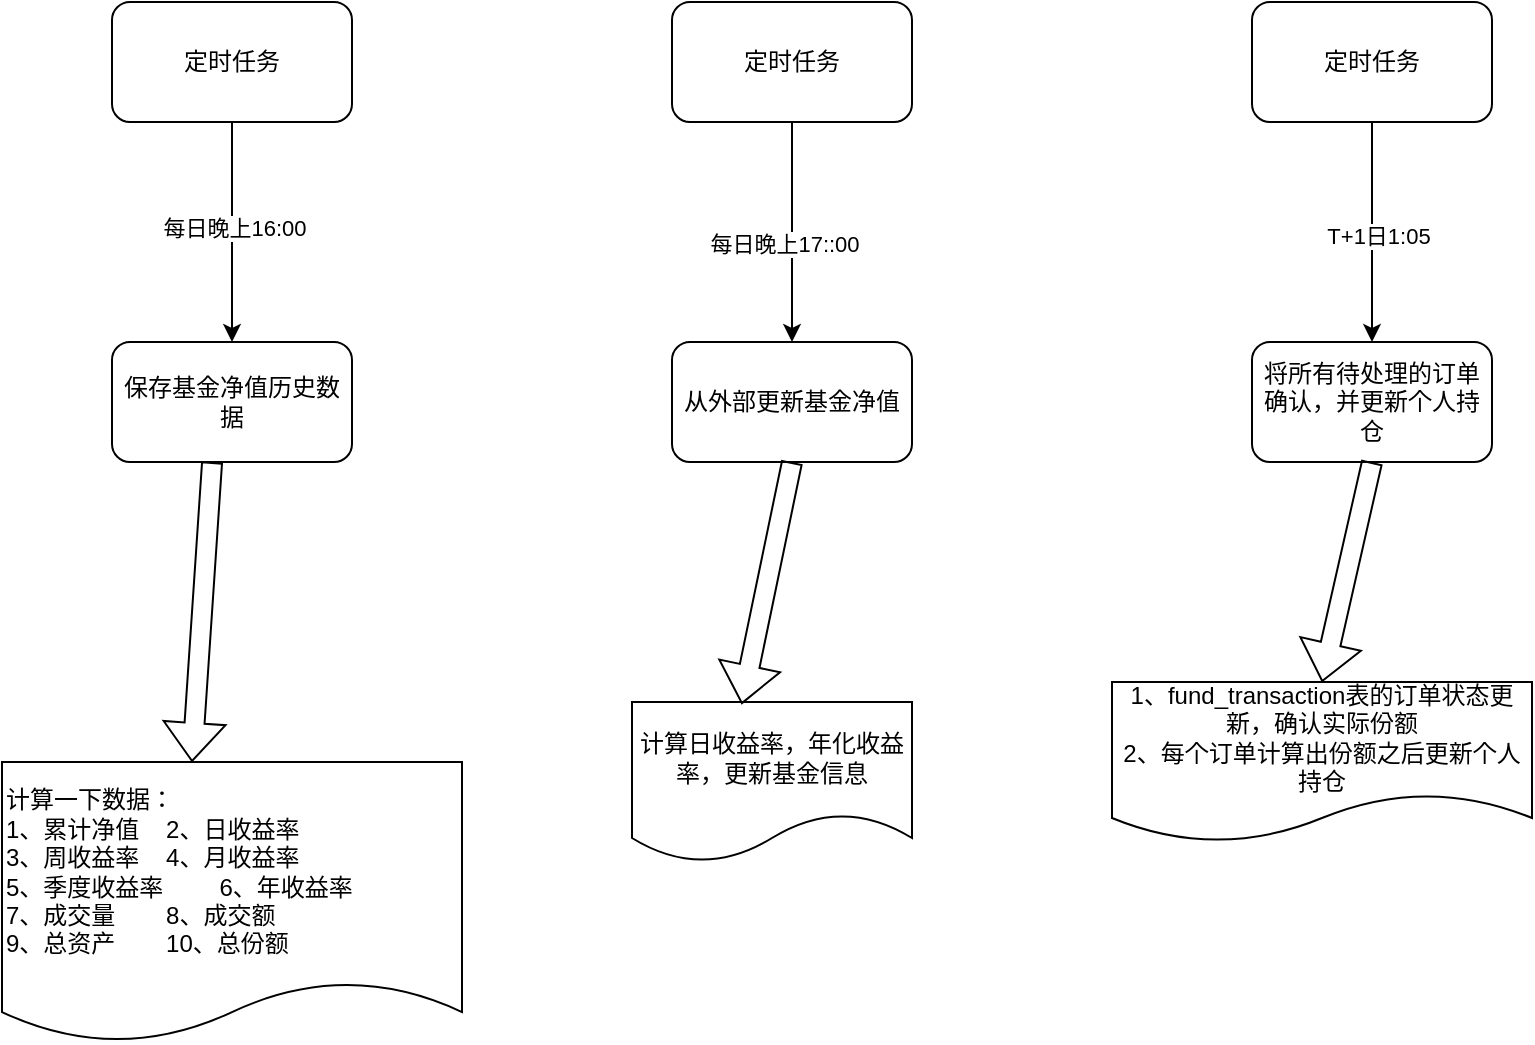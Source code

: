 <mxfile version="26.2.15" pages="2">
  <diagram name="基金每日更新流程" id="FoTLk0aqGKXJ9571WYP6">
    <mxGraphModel dx="2066" dy="1111" grid="1" gridSize="10" guides="1" tooltips="1" connect="1" arrows="1" fold="1" page="1" pageScale="1" pageWidth="827" pageHeight="1169" math="0" shadow="0">
      <root>
        <mxCell id="0" />
        <mxCell id="1" parent="0" />
        <mxCell id="6fnQukPDXf7rgxu9gMie-4" style="edgeStyle=orthogonalEdgeStyle;rounded=0;orthogonalLoop=1;jettySize=auto;html=1;entryX=0.5;entryY=0;entryDx=0;entryDy=0;" edge="1" parent="1" source="6fnQukPDXf7rgxu9gMie-1" target="6fnQukPDXf7rgxu9gMie-6">
          <mxGeometry relative="1" as="geometry">
            <mxPoint x="460" y="360" as="targetPoint" />
          </mxGeometry>
        </mxCell>
        <mxCell id="6fnQukPDXf7rgxu9gMie-5" value="每日晚上16:00" style="edgeLabel;html=1;align=center;verticalAlign=middle;resizable=0;points=[];" vertex="1" connectable="0" parent="6fnQukPDXf7rgxu9gMie-4">
          <mxGeometry x="-0.05" y="1" relative="1" as="geometry">
            <mxPoint as="offset" />
          </mxGeometry>
        </mxCell>
        <mxCell id="6fnQukPDXf7rgxu9gMie-1" value="定时任务" style="rounded=1;whiteSpace=wrap;html=1;" vertex="1" parent="1">
          <mxGeometry x="340" y="220" width="120" height="60" as="geometry" />
        </mxCell>
        <mxCell id="6fnQukPDXf7rgxu9gMie-3" value="从外部更新基金净值" style="rounded=1;whiteSpace=wrap;html=1;" vertex="1" parent="1">
          <mxGeometry x="620" y="390" width="120" height="60" as="geometry" />
        </mxCell>
        <mxCell id="6fnQukPDXf7rgxu9gMie-6" value="保存基金净值历史数据" style="rounded=1;whiteSpace=wrap;html=1;" vertex="1" parent="1">
          <mxGeometry x="340" y="390" width="120" height="60" as="geometry" />
        </mxCell>
        <mxCell id="6fnQukPDXf7rgxu9gMie-10" value="计算一下数据：&lt;div&gt;1、累计净值&amp;nbsp;&lt;span style=&quot;white-space: pre;&quot;&gt;&#x9;&lt;/span&gt;&lt;span style=&quot;background-color: transparent; color: light-dark(rgb(0, 0, 0), rgb(255, 255, 255));&quot;&gt;2、日收益率&lt;/span&gt;&lt;/div&gt;&lt;div&gt;3、周收益率&lt;span style=&quot;white-space: pre;&quot;&gt;&#x9;&lt;/span&gt;&lt;span style=&quot;background-color: transparent; color: light-dark(rgb(0, 0, 0), rgb(255, 255, 255));&quot;&gt;4、月收益率&lt;/span&gt;&lt;/div&gt;&lt;div&gt;5、季度收益率&lt;span style=&quot;white-space: pre;&quot;&gt;&#x9;&lt;/span&gt;&lt;span style=&quot;background-color: transparent; color: light-dark(rgb(0, 0, 0), rgb(255, 255, 255));&quot;&gt;6、年收益率&lt;/span&gt;&lt;/div&gt;&lt;div&gt;7、成交量&lt;span style=&quot;white-space: pre;&quot;&gt;&#x9;&lt;/span&gt;&lt;span style=&quot;background-color: transparent; color: light-dark(rgb(0, 0, 0), rgb(255, 255, 255));&quot;&gt;8、成交额&lt;/span&gt;&lt;/div&gt;&lt;div style=&quot;&quot;&gt;9、总资产&lt;span style=&quot;white-space: pre;&quot;&gt;&#x9;&lt;/span&gt;&lt;span style=&quot;background-color: transparent; color: light-dark(rgb(0, 0, 0), rgb(255, 255, 255));&quot;&gt;10、总份额&lt;/span&gt;&lt;/div&gt;" style="shape=document;whiteSpace=wrap;html=1;boundedLbl=1;align=left;size=0.214;" vertex="1" parent="1">
          <mxGeometry x="285" y="600" width="230" height="140" as="geometry" />
        </mxCell>
        <mxCell id="6fnQukPDXf7rgxu9gMie-11" value="计算日收益率，年化收益率，更新基金信息" style="shape=document;whiteSpace=wrap;html=1;boundedLbl=1;" vertex="1" parent="1">
          <mxGeometry x="600" y="570" width="140" height="80" as="geometry" />
        </mxCell>
        <mxCell id="6fnQukPDXf7rgxu9gMie-12" value="" style="shape=flexArrow;endArrow=classic;html=1;rounded=0;entryX=0.392;entryY=0.013;entryDx=0;entryDy=0;exitX=0.5;exitY=1;exitDx=0;exitDy=0;entryPerimeter=0;" edge="1" parent="1" source="6fnQukPDXf7rgxu9gMie-3" target="6fnQukPDXf7rgxu9gMie-11">
          <mxGeometry width="50" height="50" relative="1" as="geometry">
            <mxPoint x="390" y="590" as="sourcePoint" />
            <mxPoint x="440" y="540" as="targetPoint" />
          </mxGeometry>
        </mxCell>
        <mxCell id="6fnQukPDXf7rgxu9gMie-13" value="" style="shape=flexArrow;endArrow=classic;html=1;rounded=0;entryX=0.413;entryY=0;entryDx=0;entryDy=0;entryPerimeter=0;exitX=0.417;exitY=1;exitDx=0;exitDy=0;exitPerimeter=0;" edge="1" parent="1" source="6fnQukPDXf7rgxu9gMie-6" target="6fnQukPDXf7rgxu9gMie-10">
          <mxGeometry width="50" height="50" relative="1" as="geometry">
            <mxPoint x="470" y="590" as="sourcePoint" />
            <mxPoint x="440" y="540" as="targetPoint" />
          </mxGeometry>
        </mxCell>
        <mxCell id="6fnQukPDXf7rgxu9gMie-14" value="定时任务" style="rounded=1;whiteSpace=wrap;html=1;" vertex="1" parent="1">
          <mxGeometry x="620" y="220" width="120" height="60" as="geometry" />
        </mxCell>
        <mxCell id="6fnQukPDXf7rgxu9gMie-15" style="edgeStyle=orthogonalEdgeStyle;rounded=0;orthogonalLoop=1;jettySize=auto;html=1;entryX=0.5;entryY=0;entryDx=0;entryDy=0;" edge="1" parent="1" source="6fnQukPDXf7rgxu9gMie-14" target="6fnQukPDXf7rgxu9gMie-3">
          <mxGeometry relative="1" as="geometry" />
        </mxCell>
        <mxCell id="6fnQukPDXf7rgxu9gMie-16" value="每日晚上17::00" style="edgeLabel;html=1;align=center;verticalAlign=middle;resizable=0;points=[];" vertex="1" connectable="0" parent="6fnQukPDXf7rgxu9gMie-15">
          <mxGeometry x="0.1" y="-4" relative="1" as="geometry">
            <mxPoint as="offset" />
          </mxGeometry>
        </mxCell>
        <mxCell id="6fnQukPDXf7rgxu9gMie-19" style="edgeStyle=orthogonalEdgeStyle;rounded=0;orthogonalLoop=1;jettySize=auto;html=1;entryX=0.5;entryY=0;entryDx=0;entryDy=0;" edge="1" parent="1" source="6fnQukPDXf7rgxu9gMie-17" target="6fnQukPDXf7rgxu9gMie-18">
          <mxGeometry relative="1" as="geometry" />
        </mxCell>
        <mxCell id="6fnQukPDXf7rgxu9gMie-20" value="T+1日1:05" style="edgeLabel;html=1;align=center;verticalAlign=middle;resizable=0;points=[];" vertex="1" connectable="0" parent="6fnQukPDXf7rgxu9gMie-19">
          <mxGeometry x="0.033" y="3" relative="1" as="geometry">
            <mxPoint as="offset" />
          </mxGeometry>
        </mxCell>
        <mxCell id="6fnQukPDXf7rgxu9gMie-17" value="定时任务" style="rounded=1;whiteSpace=wrap;html=1;" vertex="1" parent="1">
          <mxGeometry x="910" y="220" width="120" height="60" as="geometry" />
        </mxCell>
        <mxCell id="6fnQukPDXf7rgxu9gMie-18" value="将所有待处理的订单确认，并更新个人持仓" style="rounded=1;whiteSpace=wrap;html=1;" vertex="1" parent="1">
          <mxGeometry x="910" y="390" width="120" height="60" as="geometry" />
        </mxCell>
        <mxCell id="6fnQukPDXf7rgxu9gMie-21" value="1、fund_transaction表的订单状态更新，确认实际份额&lt;div&gt;2、每个订单计算出份额之后更新个人持仓&lt;/div&gt;" style="shape=document;whiteSpace=wrap;html=1;boundedLbl=1;" vertex="1" parent="1">
          <mxGeometry x="840" y="560" width="210" height="80" as="geometry" />
        </mxCell>
        <mxCell id="6fnQukPDXf7rgxu9gMie-22" value="" style="shape=flexArrow;endArrow=classic;html=1;rounded=0;entryX=0.5;entryY=0;entryDx=0;entryDy=0;exitX=0.5;exitY=1;exitDx=0;exitDy=0;" edge="1" parent="1" source="6fnQukPDXf7rgxu9gMie-18" target="6fnQukPDXf7rgxu9gMie-21">
          <mxGeometry width="50" height="50" relative="1" as="geometry">
            <mxPoint x="390" y="590" as="sourcePoint" />
            <mxPoint x="440" y="540" as="targetPoint" />
          </mxGeometry>
        </mxCell>
      </root>
    </mxGraphModel>
  </diagram>
  <diagram id="RYY1b9Pkn_CnbfWN3CpJ" name="第 2 页">
    <mxGraphModel grid="1" page="1" gridSize="10" guides="1" tooltips="1" connect="1" arrows="1" fold="1" pageScale="1" pageWidth="827" pageHeight="1169" math="0" shadow="0">
      <root>
        <mxCell id="0" />
        <mxCell id="1" parent="0" />
      </root>
    </mxGraphModel>
  </diagram>
</mxfile>
